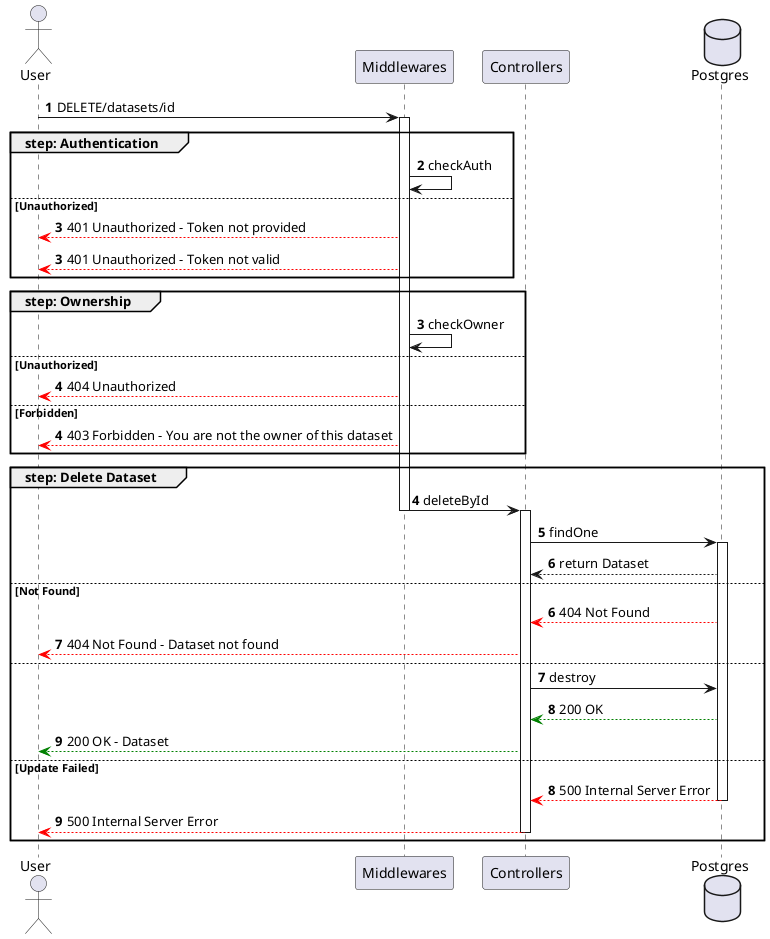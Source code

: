 @startuml deteteDataset

actor User

participant Middlewares
participant Controllers
database Postgres

autonumber
User -> Middlewares ++: DELETE/datasets/id
group step: Authentication
    Middlewares -> Middlewares : checkAuth
else Unauthorized
    autonumber 3
    Middlewares --[#red]> User : 401 Unauthorized - Token not provided
    autonumber 3
    Middlewares --[#red]> User : 401 Unauthorized - Token not valid
end
group step: Ownership 
    autonumber 3
    Middlewares -> Middlewares : checkOwner 
else Unauthorized
    autonumber 4
    Middlewares --[#red]> User : 404 Unauthorized
else Forbidden
    autonumber 4
    Middlewares --[#red]> User : 403 Forbidden - You are not the owner of this dataset
end

group step: Delete Dataset
    autonumber 4
    Middlewares -> Controllers --++: deleteById
    Controllers -> Postgres ++: findOne
    Postgres --> Controllers : return Dataset
else Not Found
    autonumber 6
    Postgres --[#red]> Controllers : 404 Not Found
    Controllers --[#red]> User : 404 Not Found - Dataset not found
else
    autonumber 7
    Controllers -> Postgres : destroy
    Postgres --[#green]> Controllers : 200 OK
    Controllers --[#green]> User : 200 OK - Dataset
else Update Failed
    autonumber 8
    Postgres --[#red]> Controllers --: 500 Internal Server Error
    Controllers --[#red]> User --: 500 Internal Server Error
end
@enduml